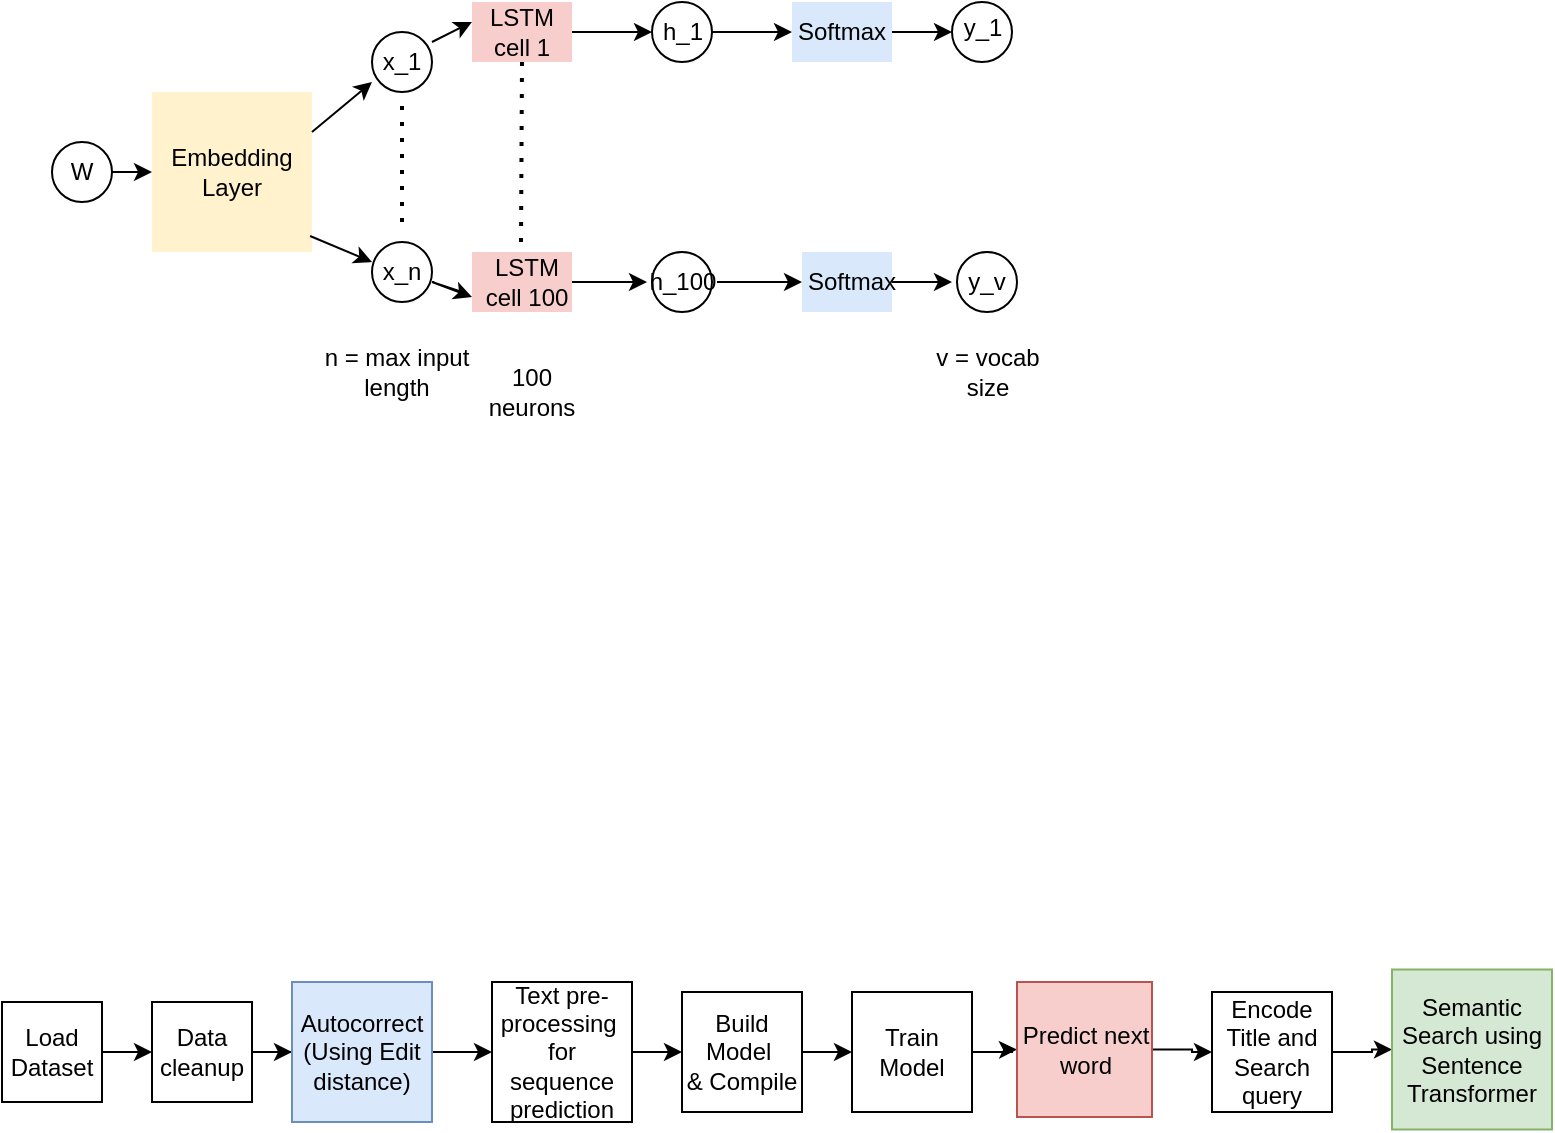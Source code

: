 <mxfile version="24.9.1">
  <diagram name="Page-1" id="n0bi4JZfy1q6covFrOZv">
    <mxGraphModel dx="857" dy="518" grid="1" gridSize="10" guides="1" tooltips="1" connect="1" arrows="1" fold="1" page="1" pageScale="1" pageWidth="827" pageHeight="1169" math="0" shadow="0">
      <root>
        <mxCell id="0" />
        <mxCell id="1" parent="0" />
        <mxCell id="yHu9o3CYmRzl7MuuM8eF-3" style="edgeStyle=orthogonalEdgeStyle;rounded=0;orthogonalLoop=1;jettySize=auto;html=1;exitX=1;exitY=0.5;exitDx=0;exitDy=0;entryX=0;entryY=0.5;entryDx=0;entryDy=0;" parent="1" source="yHu9o3CYmRzl7MuuM8eF-1" target="yHu9o3CYmRzl7MuuM8eF-2" edge="1">
          <mxGeometry relative="1" as="geometry" />
        </mxCell>
        <mxCell id="yHu9o3CYmRzl7MuuM8eF-1" value="" style="ellipse;whiteSpace=wrap;html=1;aspect=fixed;" parent="1" vertex="1">
          <mxGeometry x="60" y="250" width="30" height="30" as="geometry" />
        </mxCell>
        <mxCell id="yHu9o3CYmRzl7MuuM8eF-2" value="" style="whiteSpace=wrap;html=1;aspect=fixed;fillColor=#fff2cc;strokeColor=none;" parent="1" vertex="1">
          <mxGeometry x="110" y="225" width="80" height="80" as="geometry" />
        </mxCell>
        <mxCell id="yHu9o3CYmRzl7MuuM8eF-4" value="" style="ellipse;whiteSpace=wrap;html=1;aspect=fixed;" parent="1" vertex="1">
          <mxGeometry x="220" y="300" width="30" height="30" as="geometry" />
        </mxCell>
        <mxCell id="yHu9o3CYmRzl7MuuM8eF-5" value="" style="ellipse;whiteSpace=wrap;html=1;aspect=fixed;" parent="1" vertex="1">
          <mxGeometry x="220" y="195" width="30" height="30" as="geometry" />
        </mxCell>
        <mxCell id="yHu9o3CYmRzl7MuuM8eF-6" value="" style="endArrow=classic;html=1;rounded=0;exitX=1;exitY=0.25;exitDx=0;exitDy=0;" parent="1" source="yHu9o3CYmRzl7MuuM8eF-2" edge="1">
          <mxGeometry width="50" height="50" relative="1" as="geometry">
            <mxPoint x="200" y="240" as="sourcePoint" />
            <mxPoint x="220" y="220" as="targetPoint" />
          </mxGeometry>
        </mxCell>
        <mxCell id="yHu9o3CYmRzl7MuuM8eF-7" value="" style="endArrow=classic;html=1;rounded=0;exitX=0.988;exitY=0.9;exitDx=0;exitDy=0;exitPerimeter=0;" parent="1" source="yHu9o3CYmRzl7MuuM8eF-2" edge="1">
          <mxGeometry width="50" height="50" relative="1" as="geometry">
            <mxPoint x="200" y="300" as="sourcePoint" />
            <mxPoint x="220" y="310" as="targetPoint" />
          </mxGeometry>
        </mxCell>
        <mxCell id="yHu9o3CYmRzl7MuuM8eF-9" value="x_1" style="text;html=1;align=center;verticalAlign=middle;whiteSpace=wrap;rounded=0;" parent="1" vertex="1">
          <mxGeometry x="205" y="195" width="60" height="30" as="geometry" />
        </mxCell>
        <mxCell id="yHu9o3CYmRzl7MuuM8eF-10" value="x_n" style="text;html=1;align=center;verticalAlign=middle;whiteSpace=wrap;rounded=0;" parent="1" vertex="1">
          <mxGeometry x="205" y="300" width="60" height="30" as="geometry" />
        </mxCell>
        <mxCell id="yHu9o3CYmRzl7MuuM8eF-11" value="" style="endArrow=none;dashed=1;html=1;dashPattern=1 3;strokeWidth=2;rounded=0;" parent="1" edge="1">
          <mxGeometry width="50" height="50" relative="1" as="geometry">
            <mxPoint x="235" y="290" as="sourcePoint" />
            <mxPoint x="235" y="230" as="targetPoint" />
          </mxGeometry>
        </mxCell>
        <mxCell id="yHu9o3CYmRzl7MuuM8eF-13" value="Embedding&lt;div&gt;Layer&lt;/div&gt;" style="text;html=1;align=center;verticalAlign=middle;whiteSpace=wrap;rounded=0;fillColor=#fff2cc;strokeColor=none;" parent="1" vertex="1">
          <mxGeometry x="120" y="250" width="60" height="30" as="geometry" />
        </mxCell>
        <mxCell id="yHu9o3CYmRzl7MuuM8eF-15" value="" style="rounded=0;whiteSpace=wrap;html=1;fillColor=#f8cecc;strokeColor=none;" parent="1" vertex="1">
          <mxGeometry x="270" y="180" width="50" height="30" as="geometry" />
        </mxCell>
        <mxCell id="yHu9o3CYmRzl7MuuM8eF-16" value="" style="rounded=0;whiteSpace=wrap;html=1;fillColor=#f8cecc;strokeColor=none;" parent="1" vertex="1">
          <mxGeometry x="270" y="305" width="50" height="30" as="geometry" />
        </mxCell>
        <mxCell id="yHu9o3CYmRzl7MuuM8eF-39" style="edgeStyle=orthogonalEdgeStyle;rounded=0;orthogonalLoop=1;jettySize=auto;html=1;entryX=0;entryY=0.5;entryDx=0;entryDy=0;" parent="1" target="yHu9o3CYmRzl7MuuM8eF-34" edge="1">
          <mxGeometry relative="1" as="geometry">
            <mxPoint x="330" y="195" as="sourcePoint" />
            <Array as="points">
              <mxPoint x="320" y="195" />
              <mxPoint x="320" y="195" />
            </Array>
          </mxGeometry>
        </mxCell>
        <mxCell id="yHu9o3CYmRzl7MuuM8eF-17" value="LSTM cell 1" style="text;html=1;align=center;verticalAlign=middle;whiteSpace=wrap;rounded=0;fillColor=#f8cecc;strokeColor=none;" parent="1" vertex="1">
          <mxGeometry x="275" y="185" width="40" height="20" as="geometry" />
        </mxCell>
        <mxCell id="yHu9o3CYmRzl7MuuM8eF-18" value="LSTM cell 100" style="text;html=1;align=center;verticalAlign=middle;whiteSpace=wrap;rounded=0;fillColor=#f8cecc;strokeColor=none;" parent="1" vertex="1">
          <mxGeometry x="275" y="310" width="45" height="20" as="geometry" />
        </mxCell>
        <mxCell id="yHu9o3CYmRzl7MuuM8eF-59" style="edgeStyle=orthogonalEdgeStyle;rounded=0;orthogonalLoop=1;jettySize=auto;html=1;exitX=1;exitY=0.5;exitDx=0;exitDy=0;entryX=0;entryY=0.5;entryDx=0;entryDy=0;" parent="1" source="yHu9o3CYmRzl7MuuM8eF-22" target="yHu9o3CYmRzl7MuuM8eF-54" edge="1">
          <mxGeometry relative="1" as="geometry">
            <mxPoint x="500" y="195" as="targetPoint" />
          </mxGeometry>
        </mxCell>
        <mxCell id="yHu9o3CYmRzl7MuuM8eF-22" value="" style="rounded=0;whiteSpace=wrap;html=1;fillColor=#dae8fc;strokeColor=none;" parent="1" vertex="1">
          <mxGeometry x="430" y="180" width="50" height="30" as="geometry" />
        </mxCell>
        <mxCell id="yHu9o3CYmRzl7MuuM8eF-23" value="Softmax" style="text;html=1;align=center;verticalAlign=middle;whiteSpace=wrap;rounded=0;fillColor=#dae8fc;strokeColor=none;" parent="1" vertex="1">
          <mxGeometry x="435" y="185" width="40" height="20" as="geometry" />
        </mxCell>
        <mxCell id="yHu9o3CYmRzl7MuuM8eF-24" value="" style="rounded=0;whiteSpace=wrap;html=1;fillColor=#dae8fc;strokeColor=none;" parent="1" vertex="1">
          <mxGeometry x="435" y="305" width="45" height="30" as="geometry" />
        </mxCell>
        <mxCell id="yHu9o3CYmRzl7MuuM8eF-53" style="edgeStyle=orthogonalEdgeStyle;rounded=0;orthogonalLoop=1;jettySize=auto;html=1;entryX=0;entryY=0.5;entryDx=0;entryDy=0;" parent="1" source="yHu9o3CYmRzl7MuuM8eF-25" target="yHu9o3CYmRzl7MuuM8eF-51" edge="1">
          <mxGeometry relative="1" as="geometry" />
        </mxCell>
        <mxCell id="yHu9o3CYmRzl7MuuM8eF-25" value="Softmax" style="text;html=1;align=center;verticalAlign=middle;whiteSpace=wrap;rounded=0;fillColor=#dae8fc;strokeColor=none;" parent="1" vertex="1">
          <mxGeometry x="440" y="310" width="40" height="20" as="geometry" />
        </mxCell>
        <mxCell id="yHu9o3CYmRzl7MuuM8eF-28" value="" style="endArrow=none;dashed=1;html=1;dashPattern=1 3;strokeWidth=2;rounded=0;entryX=0.5;entryY=1;entryDx=0;entryDy=0;entryPerimeter=0;" parent="1" target="yHu9o3CYmRzl7MuuM8eF-15" edge="1">
          <mxGeometry width="50" height="50" relative="1" as="geometry">
            <mxPoint x="294.5" y="300" as="sourcePoint" />
            <mxPoint x="295" y="220" as="targetPoint" />
          </mxGeometry>
        </mxCell>
        <mxCell id="yHu9o3CYmRzl7MuuM8eF-29" value="" style="endArrow=none;dashed=1;html=1;dashPattern=1 3;strokeWidth=2;rounded=0;entryX=0.5;entryY=1;entryDx=0;entryDy=0;fillColor=#dae8fc;strokeColor=none;" parent="1" target="yHu9o3CYmRzl7MuuM8eF-22" edge="1">
          <mxGeometry width="50" height="50" relative="1" as="geometry">
            <mxPoint x="455" y="300" as="sourcePoint" />
            <mxPoint x="460" y="220" as="targetPoint" />
          </mxGeometry>
        </mxCell>
        <mxCell id="yHu9o3CYmRzl7MuuM8eF-32" value="" style="ellipse;whiteSpace=wrap;html=1;aspect=fixed;" parent="1" vertex="1">
          <mxGeometry x="360" y="305" width="30" height="30" as="geometry" />
        </mxCell>
        <mxCell id="yHu9o3CYmRzl7MuuM8eF-46" style="edgeStyle=orthogonalEdgeStyle;rounded=0;orthogonalLoop=1;jettySize=auto;html=1;exitX=1;exitY=0.5;exitDx=0;exitDy=0;entryX=0;entryY=0.5;entryDx=0;entryDy=0;" parent="1" source="yHu9o3CYmRzl7MuuM8eF-31" target="yHu9o3CYmRzl7MuuM8eF-24" edge="1">
          <mxGeometry relative="1" as="geometry" />
        </mxCell>
        <mxCell id="yHu9o3CYmRzl7MuuM8eF-31" value="h_100" style="text;html=1;align=center;verticalAlign=middle;whiteSpace=wrap;rounded=0;" parent="1" vertex="1">
          <mxGeometry x="357.5" y="312.5" width="35" height="15" as="geometry" />
        </mxCell>
        <mxCell id="yHu9o3CYmRzl7MuuM8eF-34" value="" style="ellipse;whiteSpace=wrap;html=1;aspect=fixed;" parent="1" vertex="1">
          <mxGeometry x="360" y="180" width="30" height="30" as="geometry" />
        </mxCell>
        <mxCell id="yHu9o3CYmRzl7MuuM8eF-44" style="edgeStyle=orthogonalEdgeStyle;rounded=0;orthogonalLoop=1;jettySize=auto;html=1;exitX=1;exitY=0.5;exitDx=0;exitDy=0;entryX=0;entryY=0.5;entryDx=0;entryDy=0;" parent="1" source="yHu9o3CYmRzl7MuuM8eF-34" target="yHu9o3CYmRzl7MuuM8eF-22" edge="1">
          <mxGeometry relative="1" as="geometry" />
        </mxCell>
        <mxCell id="yHu9o3CYmRzl7MuuM8eF-35" value="h_1" style="text;html=1;align=center;verticalAlign=middle;whiteSpace=wrap;rounded=0;" parent="1" vertex="1">
          <mxGeometry x="362.5" y="190" width="25" height="10" as="geometry" />
        </mxCell>
        <mxCell id="yHu9o3CYmRzl7MuuM8eF-42" style="edgeStyle=orthogonalEdgeStyle;rounded=0;orthogonalLoop=1;jettySize=auto;html=1;entryX=0;entryY=0.5;entryDx=0;entryDy=0;exitX=1;exitY=0.5;exitDx=0;exitDy=0;" parent="1" source="yHu9o3CYmRzl7MuuM8eF-16" target="yHu9o3CYmRzl7MuuM8eF-31" edge="1">
          <mxGeometry relative="1" as="geometry">
            <mxPoint x="340" y="205" as="sourcePoint" />
            <mxPoint x="370" y="205" as="targetPoint" />
            <Array as="points">
              <mxPoint x="340" y="320" />
              <mxPoint x="340" y="320" />
            </Array>
          </mxGeometry>
        </mxCell>
        <mxCell id="yHu9o3CYmRzl7MuuM8eF-48" value="" style="endArrow=classic;html=1;rounded=0;" parent="1" edge="1">
          <mxGeometry width="50" height="50" relative="1" as="geometry">
            <mxPoint x="250" y="200" as="sourcePoint" />
            <mxPoint x="270" y="190" as="targetPoint" />
          </mxGeometry>
        </mxCell>
        <mxCell id="yHu9o3CYmRzl7MuuM8eF-49" value="" style="endArrow=classic;html=1;rounded=0;entryX=0;entryY=0.75;entryDx=0;entryDy=0;" parent="1" source="yHu9o3CYmRzl7MuuM8eF-10" target="yHu9o3CYmRzl7MuuM8eF-16" edge="1">
          <mxGeometry width="50" height="50" relative="1" as="geometry">
            <mxPoint x="250" y="380" as="sourcePoint" />
            <mxPoint x="260" y="330" as="targetPoint" />
            <Array as="points">
              <mxPoint x="250" y="320" />
            </Array>
          </mxGeometry>
        </mxCell>
        <mxCell id="yHu9o3CYmRzl7MuuM8eF-50" value="" style="ellipse;whiteSpace=wrap;html=1;aspect=fixed;" parent="1" vertex="1">
          <mxGeometry x="512.5" y="305" width="30" height="30" as="geometry" />
        </mxCell>
        <mxCell id="yHu9o3CYmRzl7MuuM8eF-51" value="y_v" style="text;html=1;align=center;verticalAlign=middle;whiteSpace=wrap;rounded=0;" parent="1" vertex="1">
          <mxGeometry x="510" y="312.5" width="35" height="15" as="geometry" />
        </mxCell>
        <mxCell id="yHu9o3CYmRzl7MuuM8eF-54" value="" style="ellipse;whiteSpace=wrap;html=1;aspect=fixed;" parent="1" vertex="1">
          <mxGeometry x="510" y="180" width="30" height="30" as="geometry" />
        </mxCell>
        <mxCell id="yHu9o3CYmRzl7MuuM8eF-55" value="y_1" style="text;html=1;align=center;verticalAlign=middle;whiteSpace=wrap;rounded=0;" parent="1" vertex="1">
          <mxGeometry x="507.5" y="185" width="35" height="15" as="geometry" />
        </mxCell>
        <mxCell id="yHu9o3CYmRzl7MuuM8eF-61" value="W" style="text;html=1;align=center;verticalAlign=middle;whiteSpace=wrap;rounded=0;" parent="1" vertex="1">
          <mxGeometry x="45" y="250" width="60" height="30" as="geometry" />
        </mxCell>
        <mxCell id="yHu9o3CYmRzl7MuuM8eF-62" value="100 neurons" style="text;html=1;align=center;verticalAlign=middle;whiteSpace=wrap;rounded=0;" parent="1" vertex="1">
          <mxGeometry x="270" y="360" width="60" height="30" as="geometry" />
        </mxCell>
        <mxCell id="yHu9o3CYmRzl7MuuM8eF-63" value="n = max input length" style="text;html=1;align=center;verticalAlign=middle;whiteSpace=wrap;rounded=0;" parent="1" vertex="1">
          <mxGeometry x="190" y="350" width="85" height="30" as="geometry" />
        </mxCell>
        <mxCell id="yHu9o3CYmRzl7MuuM8eF-64" value="v = vocab size" style="text;html=1;align=center;verticalAlign=middle;whiteSpace=wrap;rounded=0;" parent="1" vertex="1">
          <mxGeometry x="497.5" y="350" width="60" height="30" as="geometry" />
        </mxCell>
        <mxCell id="cRXgZo2ELoi5VeG6cso2-11" value="" style="edgeStyle=orthogonalEdgeStyle;rounded=0;orthogonalLoop=1;jettySize=auto;html=1;entryX=0;entryY=0.5;entryDx=0;entryDy=0;" edge="1" parent="1" source="cRXgZo2ELoi5VeG6cso2-1" target="cRXgZo2ELoi5VeG6cso2-2">
          <mxGeometry relative="1" as="geometry" />
        </mxCell>
        <mxCell id="cRXgZo2ELoi5VeG6cso2-1" value="Load Dataset" style="whiteSpace=wrap;html=1;aspect=fixed;" vertex="1" parent="1">
          <mxGeometry x="35" y="680" width="50" height="50" as="geometry" />
        </mxCell>
        <mxCell id="cRXgZo2ELoi5VeG6cso2-12" value="" style="edgeStyle=orthogonalEdgeStyle;rounded=0;orthogonalLoop=1;jettySize=auto;html=1;" edge="1" parent="1" source="cRXgZo2ELoi5VeG6cso2-2" target="cRXgZo2ELoi5VeG6cso2-4">
          <mxGeometry relative="1" as="geometry" />
        </mxCell>
        <mxCell id="cRXgZo2ELoi5VeG6cso2-2" value="Data cleanup" style="whiteSpace=wrap;html=1;aspect=fixed;" vertex="1" parent="1">
          <mxGeometry x="110" y="680" width="50" height="50" as="geometry" />
        </mxCell>
        <mxCell id="cRXgZo2ELoi5VeG6cso2-13" value="" style="edgeStyle=orthogonalEdgeStyle;rounded=0;orthogonalLoop=1;jettySize=auto;html=1;" edge="1" parent="1" source="cRXgZo2ELoi5VeG6cso2-4" target="cRXgZo2ELoi5VeG6cso2-5">
          <mxGeometry relative="1" as="geometry" />
        </mxCell>
        <mxCell id="cRXgZo2ELoi5VeG6cso2-4" value="Autocorrect&lt;div&gt;(Using Edit distance)&lt;/div&gt;" style="whiteSpace=wrap;html=1;aspect=fixed;fillColor=#dae8fc;strokeColor=#6c8ebf;" vertex="1" parent="1">
          <mxGeometry x="180" y="670" width="70" height="70" as="geometry" />
        </mxCell>
        <mxCell id="cRXgZo2ELoi5VeG6cso2-16" style="edgeStyle=orthogonalEdgeStyle;rounded=0;orthogonalLoop=1;jettySize=auto;html=1;exitX=1;exitY=0.5;exitDx=0;exitDy=0;entryX=0;entryY=0.5;entryDx=0;entryDy=0;" edge="1" parent="1" source="cRXgZo2ELoi5VeG6cso2-5" target="cRXgZo2ELoi5VeG6cso2-6">
          <mxGeometry relative="1" as="geometry" />
        </mxCell>
        <mxCell id="cRXgZo2ELoi5VeG6cso2-5" value="Text pre-processing&amp;nbsp;&lt;div&gt;for sequence prediction&lt;/div&gt;" style="whiteSpace=wrap;html=1;aspect=fixed;" vertex="1" parent="1">
          <mxGeometry x="280" y="670" width="70" height="70" as="geometry" />
        </mxCell>
        <mxCell id="cRXgZo2ELoi5VeG6cso2-19" style="edgeStyle=orthogonalEdgeStyle;rounded=0;orthogonalLoop=1;jettySize=auto;html=1;exitX=1;exitY=0.5;exitDx=0;exitDy=0;entryX=0;entryY=0.5;entryDx=0;entryDy=0;" edge="1" parent="1" source="cRXgZo2ELoi5VeG6cso2-6" target="cRXgZo2ELoi5VeG6cso2-7">
          <mxGeometry relative="1" as="geometry" />
        </mxCell>
        <mxCell id="cRXgZo2ELoi5VeG6cso2-6" value="Build Model&amp;nbsp;&lt;div&gt;&amp;amp; Compile&lt;/div&gt;" style="whiteSpace=wrap;html=1;aspect=fixed;" vertex="1" parent="1">
          <mxGeometry x="375" y="675" width="60" height="60" as="geometry" />
        </mxCell>
        <mxCell id="cRXgZo2ELoi5VeG6cso2-21" style="edgeStyle=orthogonalEdgeStyle;rounded=0;orthogonalLoop=1;jettySize=auto;html=1;entryX=0;entryY=0.5;entryDx=0;entryDy=0;" edge="1" parent="1" source="cRXgZo2ELoi5VeG6cso2-7" target="cRXgZo2ELoi5VeG6cso2-8">
          <mxGeometry relative="1" as="geometry" />
        </mxCell>
        <mxCell id="cRXgZo2ELoi5VeG6cso2-7" value="Train Model" style="whiteSpace=wrap;html=1;aspect=fixed;" vertex="1" parent="1">
          <mxGeometry x="460" y="675" width="60" height="60" as="geometry" />
        </mxCell>
        <mxCell id="cRXgZo2ELoi5VeG6cso2-23" style="edgeStyle=orthogonalEdgeStyle;rounded=0;orthogonalLoop=1;jettySize=auto;html=1;entryX=0;entryY=0.5;entryDx=0;entryDy=0;" edge="1" parent="1" source="cRXgZo2ELoi5VeG6cso2-8" target="cRXgZo2ELoi5VeG6cso2-9">
          <mxGeometry relative="1" as="geometry" />
        </mxCell>
        <mxCell id="cRXgZo2ELoi5VeG6cso2-8" value="Predict next word" style="whiteSpace=wrap;html=1;aspect=fixed;fillColor=#f8cecc;strokeColor=#b85450;" vertex="1" parent="1">
          <mxGeometry x="542.5" y="670" width="67.5" height="67.5" as="geometry" />
        </mxCell>
        <mxCell id="cRXgZo2ELoi5VeG6cso2-24" style="edgeStyle=orthogonalEdgeStyle;rounded=0;orthogonalLoop=1;jettySize=auto;html=1;entryX=0;entryY=0.5;entryDx=0;entryDy=0;" edge="1" parent="1" source="cRXgZo2ELoi5VeG6cso2-9" target="cRXgZo2ELoi5VeG6cso2-10">
          <mxGeometry relative="1" as="geometry" />
        </mxCell>
        <mxCell id="cRXgZo2ELoi5VeG6cso2-9" value="Encode Title and Search query" style="whiteSpace=wrap;html=1;aspect=fixed;" vertex="1" parent="1">
          <mxGeometry x="640" y="675" width="60" height="60" as="geometry" />
        </mxCell>
        <mxCell id="cRXgZo2ELoi5VeG6cso2-10" value="Semantic Search using Sentence Transformer" style="whiteSpace=wrap;html=1;aspect=fixed;fillColor=#d5e8d4;strokeColor=#82b366;" vertex="1" parent="1">
          <mxGeometry x="730" y="663.75" width="80" height="80" as="geometry" />
        </mxCell>
      </root>
    </mxGraphModel>
  </diagram>
</mxfile>
